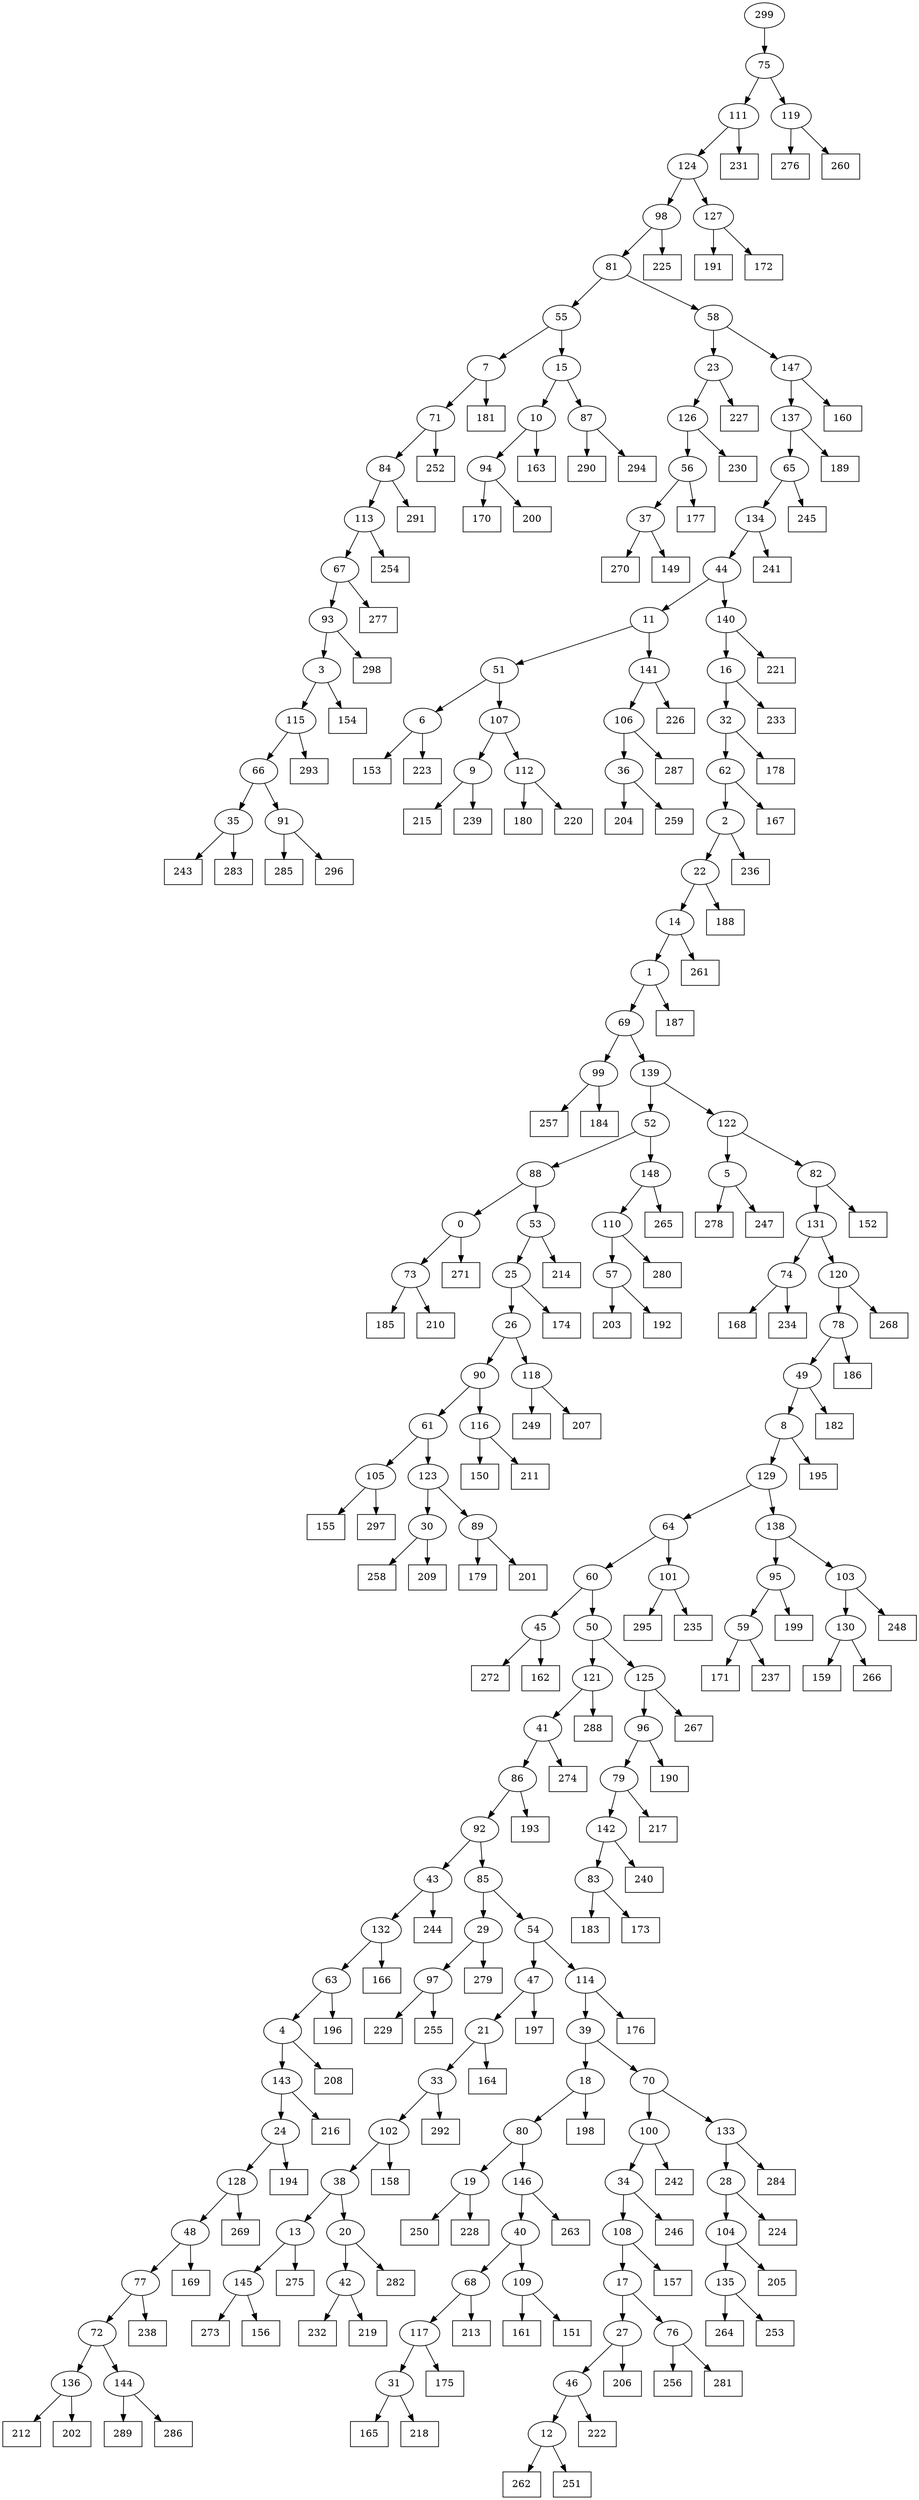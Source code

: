 digraph G {
0[label="0"];
1[label="1"];
2[label="2"];
3[label="3"];
4[label="4"];
5[label="5"];
6[label="6"];
7[label="7"];
8[label="8"];
9[label="9"];
10[label="10"];
11[label="11"];
12[label="12"];
13[label="13"];
14[label="14"];
15[label="15"];
16[label="16"];
17[label="17"];
18[label="18"];
19[label="19"];
20[label="20"];
21[label="21"];
22[label="22"];
23[label="23"];
24[label="24"];
25[label="25"];
26[label="26"];
27[label="27"];
28[label="28"];
29[label="29"];
30[label="30"];
31[label="31"];
32[label="32"];
33[label="33"];
34[label="34"];
35[label="35"];
36[label="36"];
37[label="37"];
38[label="38"];
39[label="39"];
40[label="40"];
41[label="41"];
42[label="42"];
43[label="43"];
44[label="44"];
45[label="45"];
46[label="46"];
47[label="47"];
48[label="48"];
49[label="49"];
50[label="50"];
51[label="51"];
52[label="52"];
53[label="53"];
54[label="54"];
55[label="55"];
56[label="56"];
57[label="57"];
58[label="58"];
59[label="59"];
60[label="60"];
61[label="61"];
62[label="62"];
63[label="63"];
64[label="64"];
65[label="65"];
66[label="66"];
67[label="67"];
68[label="68"];
69[label="69"];
70[label="70"];
71[label="71"];
72[label="72"];
73[label="73"];
74[label="74"];
75[label="75"];
76[label="76"];
77[label="77"];
78[label="78"];
79[label="79"];
80[label="80"];
81[label="81"];
82[label="82"];
83[label="83"];
84[label="84"];
85[label="85"];
86[label="86"];
87[label="87"];
88[label="88"];
89[label="89"];
90[label="90"];
91[label="91"];
92[label="92"];
93[label="93"];
94[label="94"];
95[label="95"];
96[label="96"];
97[label="97"];
98[label="98"];
99[label="99"];
100[label="100"];
101[label="101"];
102[label="102"];
103[label="103"];
104[label="104"];
105[label="105"];
106[label="106"];
107[label="107"];
108[label="108"];
109[label="109"];
110[label="110"];
111[label="111"];
112[label="112"];
113[label="113"];
114[label="114"];
115[label="115"];
116[label="116"];
117[label="117"];
118[label="118"];
119[label="119"];
120[label="120"];
121[label="121"];
122[label="122"];
123[label="123"];
124[label="124"];
125[label="125"];
126[label="126"];
127[label="127"];
128[label="128"];
129[label="129"];
130[label="130"];
131[label="131"];
132[label="132"];
133[label="133"];
134[label="134"];
135[label="135"];
136[label="136"];
137[label="137"];
138[label="138"];
139[label="139"];
140[label="140"];
141[label="141"];
142[label="142"];
143[label="143"];
144[label="144"];
145[label="145"];
146[label="146"];
147[label="147"];
148[label="148"];
149[shape=box,label="241"];
150[shape=box,label="264"];
151[shape=box,label="278"];
152[shape=box,label="185"];
153[shape=box,label="196"];
154[shape=box,label="205"];
155[shape=box,label="230"];
156[shape=box,label="249"];
157[shape=box,label="270"];
158[shape=box,label="280"];
159[shape=box,label="258"];
160[shape=box,label="253"];
161[shape=box,label="165"];
162[shape=box,label="197"];
163[shape=box,label="203"];
164[shape=box,label="227"];
165[shape=box,label="199"];
166[shape=box,label="206"];
167[shape=box,label="225"];
168[shape=box,label="161"];
169[shape=box,label="257"];
170[shape=box,label="263"];
171[shape=box,label="268"];
172[shape=box,label="186"];
173[shape=box,label="221"];
174[shape=box,label="271"];
175[shape=box,label="272"];
176[shape=box,label="153"];
177[shape=box,label="256"];
178[shape=box,label="160"];
179[shape=box,label="287"];
180[shape=box,label="276"];
181[shape=box,label="177"];
182[shape=box,label="157"];
183[shape=box,label="248"];
184[shape=box,label="171"];
185[shape=box,label="162"];
186[shape=box,label="232"];
187[shape=box,label="229"];
188[shape=box,label="212"];
189[shape=box,label="166"];
190[shape=box,label="202"];
191[shape=box,label="180"];
192[shape=box,label="217"];
193[shape=box,label="277"];
194[shape=box,label="252"];
195[shape=box,label="215"];
196[shape=box,label="179"];
197[shape=box,label="169"];
198[shape=box,label="195"];
199[shape=box,label="170"];
200[shape=box,label="188"];
201[shape=box,label="293"];
202[shape=box,label="295"];
203[shape=box,label="231"];
204[shape=box,label="265"];
205[shape=box,label="226"];
206[shape=box,label="243"];
207[shape=box,label="176"];
208[shape=box,label="159"];
209[shape=box,label="200"];
210[shape=box,label="289"];
211[shape=box,label="238"];
212[shape=box,label="218"];
213[shape=box,label="283"];
214[shape=box,label="163"];
215[shape=box,label="250"];
216[shape=box,label="168"];
217[shape=box,label="182"];
218[shape=box,label="260"];
219[shape=box,label="190"];
220[shape=box,label="183"];
221[shape=box,label="234"];
222[shape=box,label="187"];
223[shape=box,label="207"];
224[shape=box,label="237"];
225[shape=box,label="285"];
226[shape=box,label="255"];
227[shape=box,label="290"];
228[shape=box,label="266"];
229[shape=box,label="291"];
230[shape=box,label="273"];
231[shape=box,label="235"];
232[shape=box,label="294"];
233[shape=box,label="193"];
234[shape=box,label="164"];
235[shape=box,label="224"];
236[shape=box,label="208"];
237[shape=box,label="242"];
238[shape=box,label="274"];
239[shape=box,label="155"];
240[shape=box,label="219"];
241[shape=box,label="269"];
242[shape=box,label="173"];
243[shape=box,label="204"];
244[shape=box,label="216"];
245[shape=box,label="178"];
246[shape=box,label="209"];
247[shape=box,label="262"];
248[shape=box,label="214"];
249[shape=box,label="184"];
250[shape=box,label="150"];
251[shape=box,label="198"];
252[shape=box,label="296"];
253[shape=box,label="284"];
254[shape=box,label="152"];
255[shape=box,label="181"];
256[shape=box,label="254"];
257[shape=box,label="236"];
258[shape=box,label="175"];
259[shape=box,label="251"];
260[shape=box,label="246"];
261[shape=box,label="297"];
262[shape=box,label="213"];
263[shape=box,label="247"];
264[shape=box,label="222"];
265[shape=box,label="292"];
266[shape=box,label="189"];
267[shape=box,label="233"];
268[shape=box,label="245"];
269[shape=box,label="282"];
270[shape=box,label="261"];
271[shape=box,label="211"];
272[shape=box,label="286"];
273[shape=box,label="279"];
274[shape=box,label="174"];
275[shape=box,label="220"];
276[shape=box,label="191"];
277[shape=box,label="158"];
278[shape=box,label="210"];
279[shape=box,label="281"];
280[shape=box,label="267"];
281[shape=box,label="228"];
282[shape=box,label="288"];
283[shape=box,label="201"];
284[shape=box,label="167"];
285[shape=box,label="275"];
286[shape=box,label="298"];
287[shape=box,label="154"];
288[shape=box,label="244"];
289[shape=box,label="194"];
290[shape=box,label="149"];
291[shape=box,label="239"];
292[shape=box,label="259"];
293[shape=box,label="172"];
294[shape=box,label="192"];
295[shape=box,label="223"];
296[shape=box,label="240"];
297[shape=box,label="151"];
298[shape=box,label="156"];
299[label="299"];
119->218 ;
42->186 ;
105->261 ;
95->165 ;
135->160 ;
73->278 ;
114->207 ;
49->217 ;
18->251 ;
83->220 ;
33->265 ;
78->172 ;
14->270 ;
5->151 ;
140->173 ;
108->182 ;
82->254 ;
32->245 ;
148->204 ;
146->40 ;
40->109 ;
22->200 ;
2->257 ;
56->37 ;
37->157 ;
140->16 ;
115->66 ;
53->248 ;
83->242 ;
35->206 ;
13->285 ;
16->32 ;
141->205 ;
4->236 ;
12->247 ;
8->198 ;
6->295 ;
70->100 ;
125->280 ;
39->70 ;
89->196 ;
34->260 ;
142->83 ;
108->17 ;
50->125 ;
91->225 ;
24->128 ;
128->241 ;
74->216 ;
127->276 ;
114->39 ;
19->215 ;
142->296 ;
17->76 ;
66->35 ;
76->177 ;
107->9 ;
12->259 ;
70->133 ;
133->253 ;
36->243 ;
127->293 ;
118->156 ;
145->230 ;
102->38 ;
78->49 ;
123->89 ;
44->140 ;
75->111 ;
94->199 ;
49->8 ;
88->53 ;
93->286 ;
66->91 ;
109->297 ;
116->271 ;
80->19 ;
19->281 ;
52->88 ;
7->71 ;
61->105 ;
81->58 ;
0->73 ;
73->152 ;
31->212 ;
42->240 ;
62->284 ;
125->96 ;
96->219 ;
117->258 ;
13->145 ;
45->175 ;
67->93 ;
93->3 ;
147->137 ;
104->135 ;
135->150 ;
47->162 ;
65->134 ;
134->149 ;
144->210 ;
17->27 ;
27->166 ;
80->146 ;
146->170 ;
77->72 ;
72->144 ;
109->168 ;
55->15 ;
46->264 ;
90->116 ;
39->18 ;
18->80 ;
137->266 ;
9->291 ;
87->232 ;
2->22 ;
22->14 ;
134->44 ;
92->85 ;
58->147 ;
147->178 ;
1->69 ;
69->139 ;
111->203 ;
118->223 ;
55->7 ;
23->126 ;
126->155 ;
130->208 ;
91->252 ;
11->51 ;
103->183 ;
90->61 ;
57->163 ;
84->229 ;
99->169 ;
97->187 ;
28->235 ;
45->185 ;
48->77 ;
44->11 ;
81->55 ;
138->95 ;
63->153 ;
36->292 ;
128->48 ;
48->197 ;
129->64 ;
51->6 ;
6->176 ;
62->2 ;
10->94 ;
94->209 ;
56->181 ;
3->115 ;
115->201 ;
35->213 ;
60->45 ;
144->272 ;
103->130 ;
71->194 ;
137->65 ;
124->127 ;
102->277 ;
59->184 ;
106->179 ;
3->287 ;
121->41 ;
46->12 ;
143->244 ;
141->106 ;
101->231 ;
1->222 ;
100->237 ;
88->0 ;
25->26 ;
26->118 ;
77->211 ;
132->189 ;
26->90 ;
21->33 ;
104->154 ;
299->75 ;
30->159 ;
67->193 ;
41->238 ;
43->288 ;
0->174 ;
71->84 ;
37->290 ;
110->158 ;
82->131 ;
98->167 ;
106->36 ;
21->234 ;
31->161 ;
32->62 ;
119->180 ;
100->34 ;
34->108 ;
68->117 ;
85->29 ;
29->273 ;
113->256 ;
50->121 ;
121->282 ;
43->132 ;
61->123 ;
107->112 ;
112->191 ;
51->107 ;
133->28 ;
28->104 ;
123->30 ;
30->246 ;
7->255 ;
27->46 ;
84->113 ;
113->67 ;
105->239 ;
38->20 ;
20->42 ;
54->47 ;
47->21 ;
126->56 ;
64->60 ;
60->50 ;
86->92 ;
92->43 ;
112->275 ;
139->122 ;
122->82 ;
148->110 ;
11->141 ;
111->124 ;
117->31 ;
24->289 ;
14->1 ;
95->59 ;
59->224 ;
33->102 ;
79->142 ;
20->269 ;
41->86 ;
86->233 ;
16->267 ;
132->63 ;
63->4 ;
130->228 ;
29->97 ;
97->226 ;
75->119 ;
53->25 ;
25->274 ;
9->195 ;
129->138 ;
138->103 ;
120->171 ;
72->136 ;
136->190 ;
38->13 ;
40->68 ;
89->283 ;
69->99 ;
99->249 ;
68->262 ;
124->98 ;
98->81 ;
136->188 ;
122->5 ;
5->263 ;
15->10 ;
139->52 ;
52->148 ;
143->24 ;
64->101 ;
101->202 ;
145->298 ;
96->79 ;
79->192 ;
10->214 ;
85->54 ;
54->114 ;
8->129 ;
58->23 ;
23->164 ;
65->268 ;
110->57 ;
57->294 ;
116->250 ;
131->74 ;
74->221 ;
76->279 ;
131->120 ;
120->78 ;
4->143 ;
15->87 ;
87->227 ;
}
